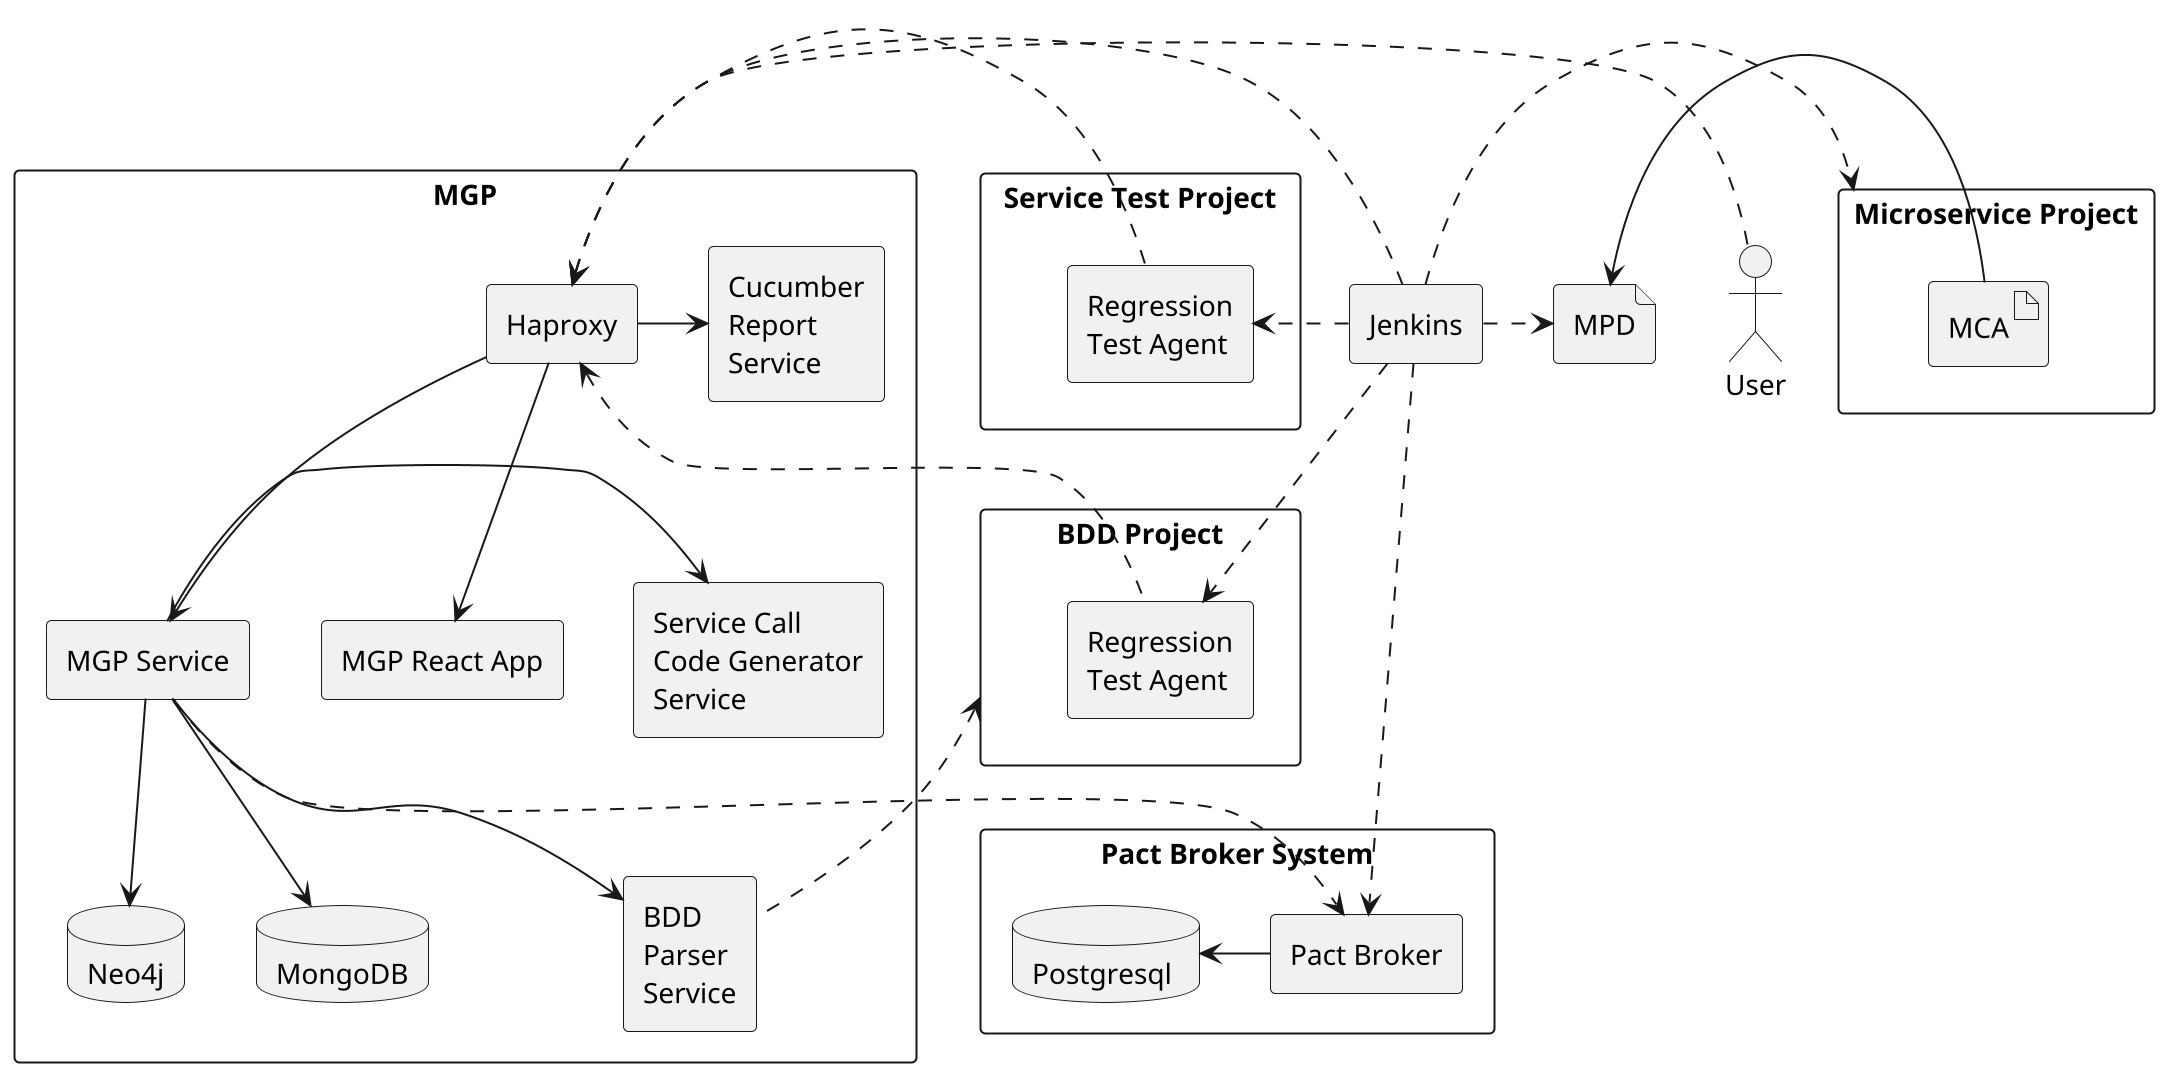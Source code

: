 @startuml
scale 2
'left to right direction
Actor User as u
rectangle Jenkins as j

rectangle "Pact Broker System" {
    rectangle "Pact Broker" as pb
    database "Postgresql " as pg
    pb -l-> pg
}
rectangle "Microservice Project" as mp {
    artifact MCA as mca
}
rectangle "BDD Project" as bddp {
    rectangle "Regression\nTest Agent" as bta
}
rectangle "Service Test Project" as stp {
    rectangle "Regression\nTest Agent" as sta
}
file MPD as mpd
rectangle "MGP"{
    rectangle Haproxy as ha
    rectangle "MGP React App" as ra
    rectangle "Service Call\nCode Generator\nService" as cg
    rectangle "BDD\nParser\nService" as bp
    rectangle "Cucumber\nReport\nService" as cr
    rectangle "MGP Service" as ab
    database "Neo4j" as n
    database "MongoDB" as m
    ha -d-> ra
    ha -> cr
    ha -d-> ab
    ab -d-> n
    ab -d-> m
    ab -> cg
    ab -d-> bp
}
j .> pb
j .> sta
j .> bta
ha <. sta
ha <. bta
bp .u.> bddp
u .> ha
j .> ha
ab .d.> pb
j .> mp
mca -> mpd
j .> mpd

stp -[hidden]d-> bddp
'bddp -[hidden]-> pb
@enduml
